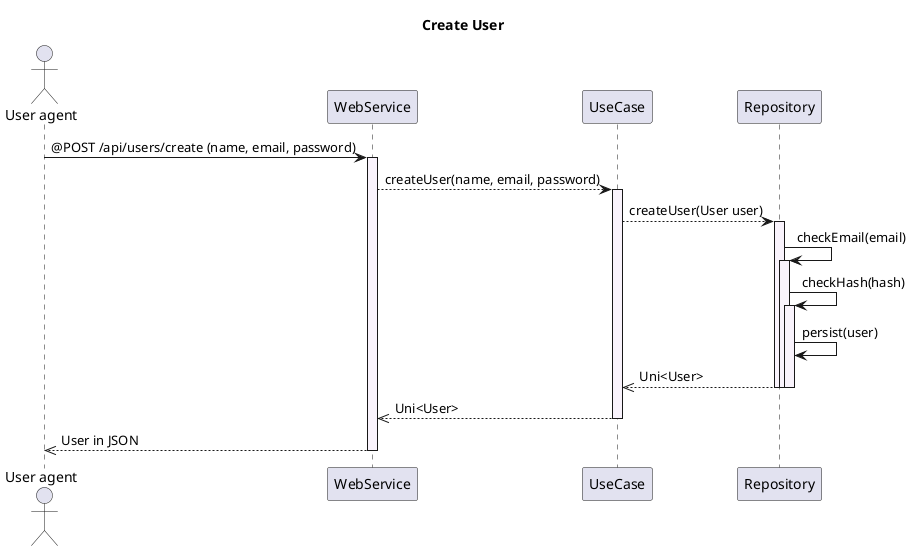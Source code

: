 @startuml

title Create User
actor "User agent"

"User agent" -> WebService: @POST /api/users/create (name, email, password)
activate WebService #F9F3FC

WebService --> UseCase : createUser(name, email, password)
activate UseCase #F9F3FC

UseCase --> Repository : createUser(User user)
activate Repository #F9F3FC
Repository -> Repository: checkEmail(email)
activate Repository #F9F3FC

Repository -> Repository: checkHash(hash)
activate Repository #F9F3FC

Repository -> Repository: persist(user)
Repository -->> UseCase : Uni<User>

deactivate Repository
deactivate Repository
deactivate Repository

UseCase -->> WebService : Uni<User>
deactivate UseCase

WebService -->> "User agent" : User in JSON
deactivate WebService

@enduml